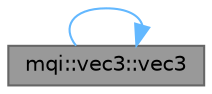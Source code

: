 digraph "mqi::vec3::vec3"
{
 // LATEX_PDF_SIZE
  bgcolor="transparent";
  edge [fontname=Helvetica,fontsize=10,labelfontname=Helvetica,labelfontsize=10];
  node [fontname=Helvetica,fontsize=10,shape=box,height=0.2,width=0.4];
  rankdir="LR";
  Node1 [id="Node000001",label="mqi::vec3::vec3",height=0.2,width=0.4,color="gray40", fillcolor="grey60", style="filled", fontcolor="black",tooltip="Copy constructor (from non-const reference)."];
  Node1 -> Node1 [id="edge1_Node000001_Node000001",color="steelblue1",style="solid",tooltip=" "];
}
